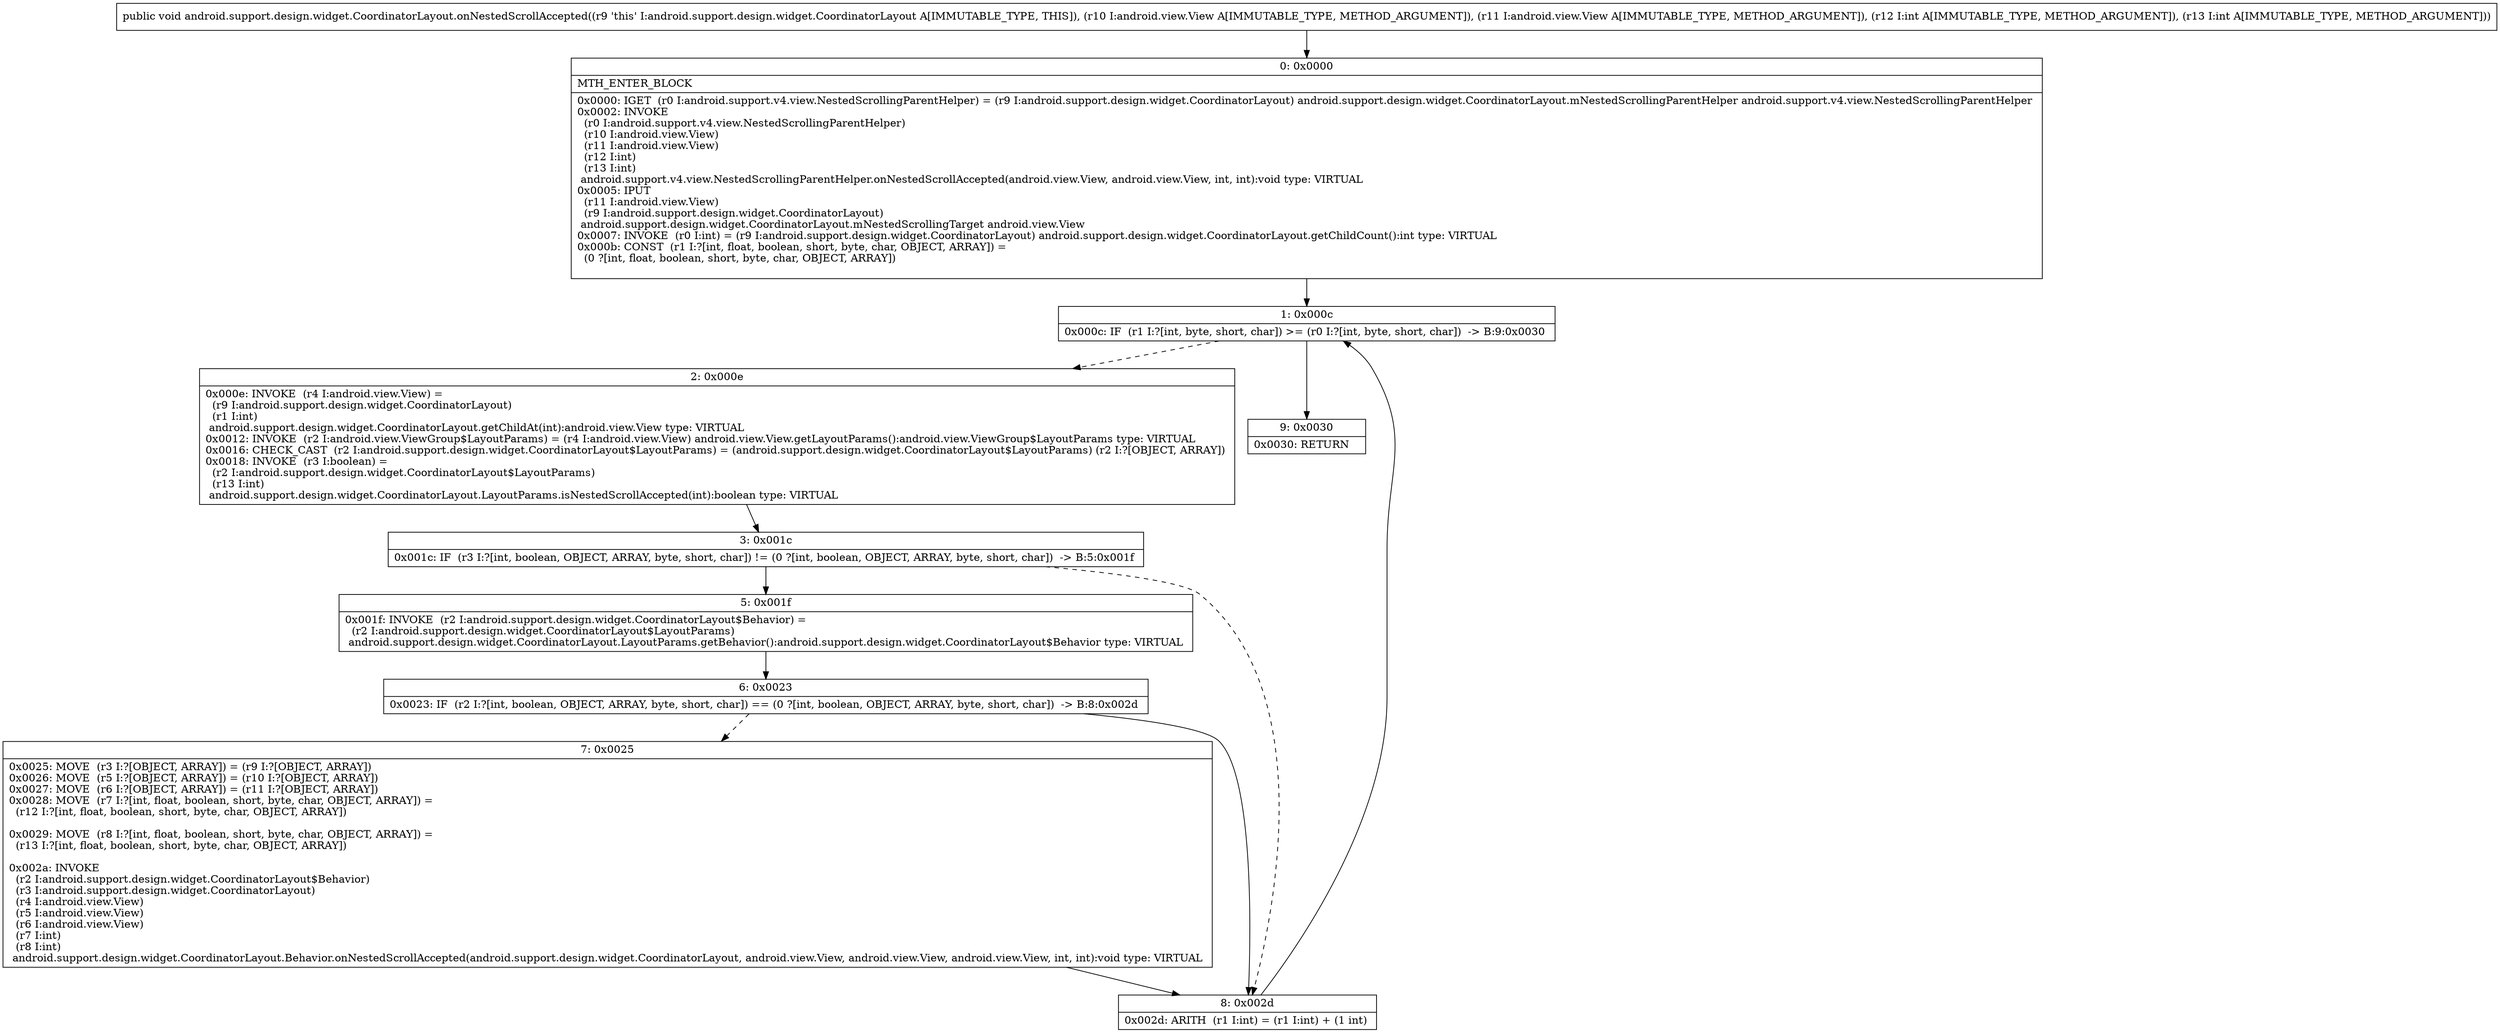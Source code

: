 digraph "CFG forandroid.support.design.widget.CoordinatorLayout.onNestedScrollAccepted(Landroid\/view\/View;Landroid\/view\/View;II)V" {
Node_0 [shape=record,label="{0\:\ 0x0000|MTH_ENTER_BLOCK\l|0x0000: IGET  (r0 I:android.support.v4.view.NestedScrollingParentHelper) = (r9 I:android.support.design.widget.CoordinatorLayout) android.support.design.widget.CoordinatorLayout.mNestedScrollingParentHelper android.support.v4.view.NestedScrollingParentHelper \l0x0002: INVOKE  \l  (r0 I:android.support.v4.view.NestedScrollingParentHelper)\l  (r10 I:android.view.View)\l  (r11 I:android.view.View)\l  (r12 I:int)\l  (r13 I:int)\l android.support.v4.view.NestedScrollingParentHelper.onNestedScrollAccepted(android.view.View, android.view.View, int, int):void type: VIRTUAL \l0x0005: IPUT  \l  (r11 I:android.view.View)\l  (r9 I:android.support.design.widget.CoordinatorLayout)\l android.support.design.widget.CoordinatorLayout.mNestedScrollingTarget android.view.View \l0x0007: INVOKE  (r0 I:int) = (r9 I:android.support.design.widget.CoordinatorLayout) android.support.design.widget.CoordinatorLayout.getChildCount():int type: VIRTUAL \l0x000b: CONST  (r1 I:?[int, float, boolean, short, byte, char, OBJECT, ARRAY]) = \l  (0 ?[int, float, boolean, short, byte, char, OBJECT, ARRAY])\l \l}"];
Node_1 [shape=record,label="{1\:\ 0x000c|0x000c: IF  (r1 I:?[int, byte, short, char]) \>= (r0 I:?[int, byte, short, char])  \-\> B:9:0x0030 \l}"];
Node_2 [shape=record,label="{2\:\ 0x000e|0x000e: INVOKE  (r4 I:android.view.View) = \l  (r9 I:android.support.design.widget.CoordinatorLayout)\l  (r1 I:int)\l android.support.design.widget.CoordinatorLayout.getChildAt(int):android.view.View type: VIRTUAL \l0x0012: INVOKE  (r2 I:android.view.ViewGroup$LayoutParams) = (r4 I:android.view.View) android.view.View.getLayoutParams():android.view.ViewGroup$LayoutParams type: VIRTUAL \l0x0016: CHECK_CAST  (r2 I:android.support.design.widget.CoordinatorLayout$LayoutParams) = (android.support.design.widget.CoordinatorLayout$LayoutParams) (r2 I:?[OBJECT, ARRAY]) \l0x0018: INVOKE  (r3 I:boolean) = \l  (r2 I:android.support.design.widget.CoordinatorLayout$LayoutParams)\l  (r13 I:int)\l android.support.design.widget.CoordinatorLayout.LayoutParams.isNestedScrollAccepted(int):boolean type: VIRTUAL \l}"];
Node_3 [shape=record,label="{3\:\ 0x001c|0x001c: IF  (r3 I:?[int, boolean, OBJECT, ARRAY, byte, short, char]) != (0 ?[int, boolean, OBJECT, ARRAY, byte, short, char])  \-\> B:5:0x001f \l}"];
Node_5 [shape=record,label="{5\:\ 0x001f|0x001f: INVOKE  (r2 I:android.support.design.widget.CoordinatorLayout$Behavior) = \l  (r2 I:android.support.design.widget.CoordinatorLayout$LayoutParams)\l android.support.design.widget.CoordinatorLayout.LayoutParams.getBehavior():android.support.design.widget.CoordinatorLayout$Behavior type: VIRTUAL \l}"];
Node_6 [shape=record,label="{6\:\ 0x0023|0x0023: IF  (r2 I:?[int, boolean, OBJECT, ARRAY, byte, short, char]) == (0 ?[int, boolean, OBJECT, ARRAY, byte, short, char])  \-\> B:8:0x002d \l}"];
Node_7 [shape=record,label="{7\:\ 0x0025|0x0025: MOVE  (r3 I:?[OBJECT, ARRAY]) = (r9 I:?[OBJECT, ARRAY]) \l0x0026: MOVE  (r5 I:?[OBJECT, ARRAY]) = (r10 I:?[OBJECT, ARRAY]) \l0x0027: MOVE  (r6 I:?[OBJECT, ARRAY]) = (r11 I:?[OBJECT, ARRAY]) \l0x0028: MOVE  (r7 I:?[int, float, boolean, short, byte, char, OBJECT, ARRAY]) = \l  (r12 I:?[int, float, boolean, short, byte, char, OBJECT, ARRAY])\l \l0x0029: MOVE  (r8 I:?[int, float, boolean, short, byte, char, OBJECT, ARRAY]) = \l  (r13 I:?[int, float, boolean, short, byte, char, OBJECT, ARRAY])\l \l0x002a: INVOKE  \l  (r2 I:android.support.design.widget.CoordinatorLayout$Behavior)\l  (r3 I:android.support.design.widget.CoordinatorLayout)\l  (r4 I:android.view.View)\l  (r5 I:android.view.View)\l  (r6 I:android.view.View)\l  (r7 I:int)\l  (r8 I:int)\l android.support.design.widget.CoordinatorLayout.Behavior.onNestedScrollAccepted(android.support.design.widget.CoordinatorLayout, android.view.View, android.view.View, android.view.View, int, int):void type: VIRTUAL \l}"];
Node_8 [shape=record,label="{8\:\ 0x002d|0x002d: ARITH  (r1 I:int) = (r1 I:int) + (1 int) \l}"];
Node_9 [shape=record,label="{9\:\ 0x0030|0x0030: RETURN   \l}"];
MethodNode[shape=record,label="{public void android.support.design.widget.CoordinatorLayout.onNestedScrollAccepted((r9 'this' I:android.support.design.widget.CoordinatorLayout A[IMMUTABLE_TYPE, THIS]), (r10 I:android.view.View A[IMMUTABLE_TYPE, METHOD_ARGUMENT]), (r11 I:android.view.View A[IMMUTABLE_TYPE, METHOD_ARGUMENT]), (r12 I:int A[IMMUTABLE_TYPE, METHOD_ARGUMENT]), (r13 I:int A[IMMUTABLE_TYPE, METHOD_ARGUMENT])) }"];
MethodNode -> Node_0;
Node_0 -> Node_1;
Node_1 -> Node_2[style=dashed];
Node_1 -> Node_9;
Node_2 -> Node_3;
Node_3 -> Node_5;
Node_3 -> Node_8[style=dashed];
Node_5 -> Node_6;
Node_6 -> Node_7[style=dashed];
Node_6 -> Node_8;
Node_7 -> Node_8;
Node_8 -> Node_1;
}

